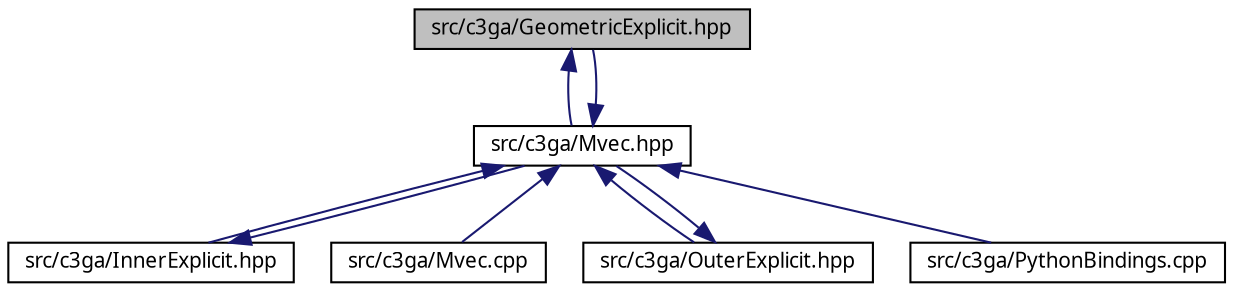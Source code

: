 digraph "src/c3ga/GeometricExplicit.hpp"
{
 // LATEX_PDF_SIZE
  bgcolor="transparent";
  edge [fontname="Helvetica#FreeSans",fontsize="10",labelfontname="Helvetica#FreeSans",labelfontsize="10"];
  node [fontname="Helvetica#FreeSans",fontsize="10",shape=record];
  Node1 [label="src/c3ga/GeometricExplicit.hpp",height=0.2,width=0.4,color="black", fillcolor="grey75", style="filled", fontcolor="black",tooltip="Explicit precomputed per grades geometric products of c3ga."];
  Node1 -> Node2 [dir="back",color="midnightblue",fontsize="10",style="solid",fontname="Helvetica#FreeSans"];
  Node2 [label="src/c3ga/Mvec.hpp",height=0.2,width=0.4,color="black",URL="$Mvec_8hpp.html",tooltip="Class to define a multivector and its basic operators in the Geometric algebra of c3ga."];
  Node2 -> Node1 [dir="back",color="midnightblue",fontsize="10",style="solid",fontname="Helvetica#FreeSans"];
  Node2 -> Node3 [dir="back",color="midnightblue",fontsize="10",style="solid",fontname="Helvetica#FreeSans"];
  Node3 [label="src/c3ga/InnerExplicit.hpp",height=0.2,width=0.4,color="black",URL="$InnerExplicit_8hpp.html",tooltip="Explicit precomputed per grades inner products of c3ga."];
  Node3 -> Node2 [dir="back",color="midnightblue",fontsize="10",style="solid",fontname="Helvetica#FreeSans"];
  Node2 -> Node4 [dir="back",color="midnightblue",fontsize="10",style="solid",fontname="Helvetica#FreeSans"];
  Node4 [label="src/c3ga/Mvec.cpp",height=0.2,width=0.4,color="black",URL="$Mvec_8cpp.html",tooltip=" "];
  Node2 -> Node5 [dir="back",color="midnightblue",fontsize="10",style="solid",fontname="Helvetica#FreeSans"];
  Node5 [label="src/c3ga/OuterExplicit.hpp",height=0.2,width=0.4,color="black",URL="$OuterExplicit_8hpp.html",tooltip="Explicit precomputed per grades outer product."];
  Node5 -> Node2 [dir="back",color="midnightblue",fontsize="10",style="solid",fontname="Helvetica#FreeSans"];
  Node2 -> Node6 [dir="back",color="midnightblue",fontsize="10",style="solid",fontname="Helvetica#FreeSans"];
  Node6 [label="src/c3ga/PythonBindings.cpp",height=0.2,width=0.4,color="black",URL="$PythonBindings_8cpp.html",tooltip="Python bindings using pybind11."];
}
